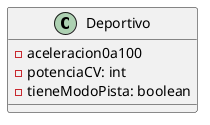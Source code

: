 @startuml
class Deportivo {
    - aceleracion0a100
    - potenciaCV: int
    - tieneModoPista: boolean
}
@enduml